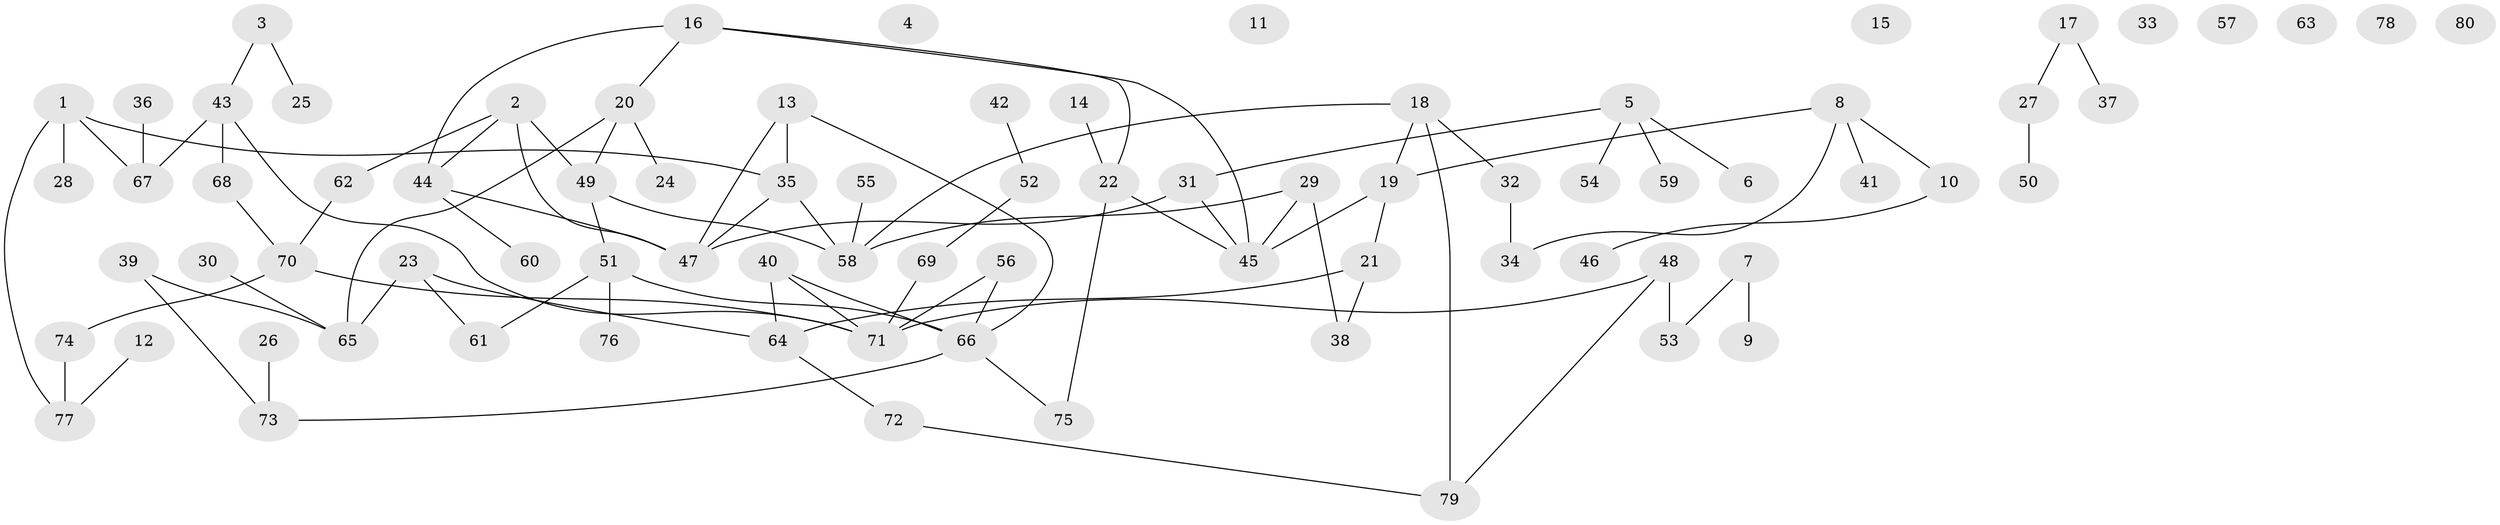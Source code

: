// Generated by graph-tools (version 1.1) at 2025/33/03/09/25 02:33:27]
// undirected, 80 vertices, 93 edges
graph export_dot {
graph [start="1"]
  node [color=gray90,style=filled];
  1;
  2;
  3;
  4;
  5;
  6;
  7;
  8;
  9;
  10;
  11;
  12;
  13;
  14;
  15;
  16;
  17;
  18;
  19;
  20;
  21;
  22;
  23;
  24;
  25;
  26;
  27;
  28;
  29;
  30;
  31;
  32;
  33;
  34;
  35;
  36;
  37;
  38;
  39;
  40;
  41;
  42;
  43;
  44;
  45;
  46;
  47;
  48;
  49;
  50;
  51;
  52;
  53;
  54;
  55;
  56;
  57;
  58;
  59;
  60;
  61;
  62;
  63;
  64;
  65;
  66;
  67;
  68;
  69;
  70;
  71;
  72;
  73;
  74;
  75;
  76;
  77;
  78;
  79;
  80;
  1 -- 28;
  1 -- 35;
  1 -- 67;
  1 -- 77;
  2 -- 44;
  2 -- 47;
  2 -- 49;
  2 -- 62;
  3 -- 25;
  3 -- 43;
  5 -- 6;
  5 -- 31;
  5 -- 54;
  5 -- 59;
  7 -- 9;
  7 -- 53;
  8 -- 10;
  8 -- 19;
  8 -- 34;
  8 -- 41;
  10 -- 46;
  12 -- 77;
  13 -- 35;
  13 -- 47;
  13 -- 66;
  14 -- 22;
  16 -- 20;
  16 -- 22;
  16 -- 44;
  16 -- 45;
  17 -- 27;
  17 -- 37;
  18 -- 19;
  18 -- 32;
  18 -- 58;
  18 -- 79;
  19 -- 21;
  19 -- 45;
  20 -- 24;
  20 -- 49;
  20 -- 65;
  21 -- 38;
  21 -- 64;
  22 -- 45;
  22 -- 75;
  23 -- 61;
  23 -- 64;
  23 -- 65;
  26 -- 73;
  27 -- 50;
  29 -- 38;
  29 -- 45;
  29 -- 58;
  30 -- 65;
  31 -- 45;
  31 -- 47;
  32 -- 34;
  35 -- 47;
  35 -- 58;
  36 -- 67;
  39 -- 65;
  39 -- 73;
  40 -- 64;
  40 -- 66;
  40 -- 71;
  42 -- 52;
  43 -- 67;
  43 -- 68;
  43 -- 71;
  44 -- 47;
  44 -- 60;
  48 -- 53;
  48 -- 71;
  48 -- 79;
  49 -- 51;
  49 -- 58;
  51 -- 61;
  51 -- 66;
  51 -- 76;
  52 -- 69;
  55 -- 58;
  56 -- 66;
  56 -- 71;
  62 -- 70;
  64 -- 72;
  66 -- 73;
  66 -- 75;
  68 -- 70;
  69 -- 71;
  70 -- 71;
  70 -- 74;
  72 -- 79;
  74 -- 77;
}
